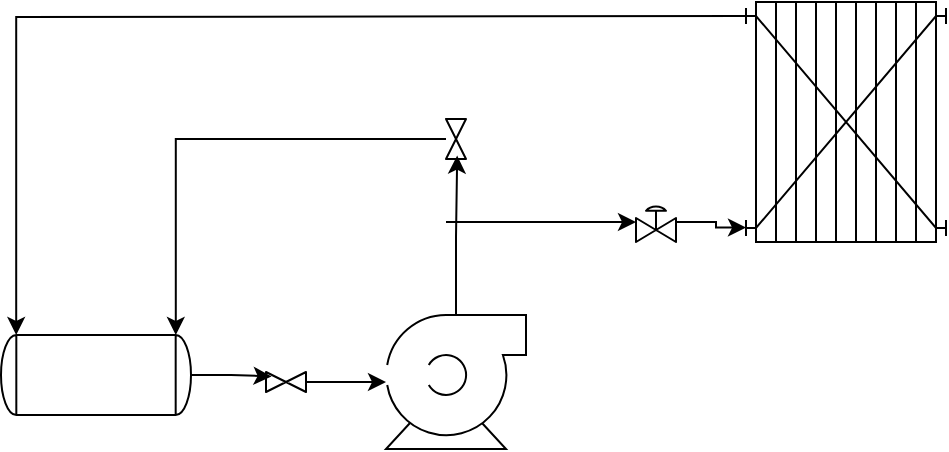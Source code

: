 <mxfile version="23.1.5" type="github">
  <diagram name="Page-1" id="55slGVnWkIRkAtyEGwrG">
    <mxGraphModel dx="1050" dy="522" grid="1" gridSize="10" guides="1" tooltips="1" connect="1" arrows="1" fold="1" page="1" pageScale="1" pageWidth="850" pageHeight="1100" math="0" shadow="0">
      <root>
        <mxCell id="0" />
        <mxCell id="1" parent="0" />
        <mxCell id="x8eyKuJa9VGyMywJPDEX-1" value="" style="shape=mxgraph.pid.pumps.centrifugal_pump_1;html=1;pointerEvents=1;align=center;verticalLabelPosition=bottom;verticalAlign=top;dashed=0;" parent="1" vertex="1">
          <mxGeometry x="300" y="233.5" width="70" height="67" as="geometry" />
        </mxCell>
        <mxCell id="sqtgaxr6njdLFxz3JMaB-10" style="edgeStyle=orthogonalEdgeStyle;rounded=0;orthogonalLoop=1;jettySize=auto;html=1;entryX=0;entryY=0.92;entryDx=0;entryDy=0;entryPerimeter=0;" edge="1" parent="1" target="x8eyKuJa9VGyMywJPDEX-4">
          <mxGeometry relative="1" as="geometry">
            <mxPoint x="460" y="84" as="targetPoint" />
            <mxPoint x="480" y="84" as="sourcePoint" />
          </mxGeometry>
        </mxCell>
        <mxCell id="x8eyKuJa9VGyMywJPDEX-2" value="" style="shape=mxgraph.pid.heat_exchangers.plate_and_frame_heat_exchanger;html=1;pointerEvents=1;align=center;verticalLabelPosition=bottom;verticalAlign=top;dashed=0;" parent="1" vertex="1">
          <mxGeometry x="480" y="77" width="100" height="120" as="geometry" />
        </mxCell>
        <mxCell id="x8eyKuJa9VGyMywJPDEX-4" value="" style="shape=mxgraph.pid.vessels.tank;html=1;pointerEvents=1;align=center;verticalLabelPosition=bottom;verticalAlign=top;dashed=0;rotation=90;" parent="1" vertex="1">
          <mxGeometry x="135" y="216" width="40" height="95" as="geometry" />
        </mxCell>
        <mxCell id="sqtgaxr6njdLFxz3JMaB-11" style="edgeStyle=orthogonalEdgeStyle;rounded=0;orthogonalLoop=1;jettySize=auto;html=1;entryX=0;entryY=0.08;entryDx=0;entryDy=0;entryPerimeter=0;" edge="1" parent="1" source="PKg9w4D5xkavSkbl6z_I-27" target="x8eyKuJa9VGyMywJPDEX-4">
          <mxGeometry relative="1" as="geometry">
            <mxPoint x="335" y="100" as="targetPoint" />
          </mxGeometry>
        </mxCell>
        <mxCell id="PKg9w4D5xkavSkbl6z_I-27" value="" style="verticalLabelPosition=bottom;align=center;html=1;verticalAlign=top;pointerEvents=1;dashed=0;shape=mxgraph.pid2valves.valve;valveType=gate;rotation=90;" parent="1" vertex="1">
          <mxGeometry x="325" y="140.5" width="20" height="10" as="geometry" />
        </mxCell>
        <mxCell id="sqtgaxr6njdLFxz3JMaB-6" style="edgeStyle=orthogonalEdgeStyle;rounded=0;orthogonalLoop=1;jettySize=auto;html=1;" edge="1" parent="1" source="ooHRYJOhzhWagyDogc_s-2" target="x8eyKuJa9VGyMywJPDEX-1">
          <mxGeometry relative="1" as="geometry" />
        </mxCell>
        <mxCell id="ooHRYJOhzhWagyDogc_s-2" value="" style="verticalLabelPosition=bottom;align=center;html=1;verticalAlign=top;pointerEvents=1;dashed=0;shape=mxgraph.pid2valves.valve;valveType=gate;rotation=0;movable=1;resizable=1;rotatable=1;deletable=1;editable=1;locked=0;connectable=1;" parent="1" vertex="1">
          <mxGeometry x="240" y="262" width="20" height="10" as="geometry" />
        </mxCell>
        <mxCell id="sqtgaxr6njdLFxz3JMaB-8" style="edgeStyle=orthogonalEdgeStyle;rounded=0;orthogonalLoop=1;jettySize=auto;html=1;" edge="1" parent="1">
          <mxGeometry relative="1" as="geometry">
            <mxPoint x="425" y="187" as="targetPoint" />
            <mxPoint x="330" y="187" as="sourcePoint" />
          </mxGeometry>
        </mxCell>
        <mxCell id="PKg9w4D5xkavSkbl6z_I-26" value="" style="verticalLabelPosition=bottom;align=center;html=1;verticalAlign=top;pointerEvents=1;dashed=0;shape=mxgraph.pid2valves.valve;valveType=gate;actuator=diaph" parent="1" vertex="1">
          <mxGeometry x="425" y="177" width="20" height="20" as="geometry" />
        </mxCell>
        <mxCell id="sqtgaxr6njdLFxz3JMaB-5" style="edgeStyle=orthogonalEdgeStyle;rounded=0;orthogonalLoop=1;jettySize=auto;html=1;entryX=0.14;entryY=0.22;entryDx=0;entryDy=0;entryPerimeter=0;" edge="1" parent="1" source="x8eyKuJa9VGyMywJPDEX-4" target="ooHRYJOhzhWagyDogc_s-2">
          <mxGeometry relative="1" as="geometry" />
        </mxCell>
        <mxCell id="sqtgaxr6njdLFxz3JMaB-7" style="edgeStyle=orthogonalEdgeStyle;rounded=0;orthogonalLoop=1;jettySize=auto;html=1;entryX=0.915;entryY=0.44;entryDx=0;entryDy=0;entryPerimeter=0;" edge="1" parent="1" source="x8eyKuJa9VGyMywJPDEX-1" target="PKg9w4D5xkavSkbl6z_I-27">
          <mxGeometry relative="1" as="geometry" />
        </mxCell>
        <mxCell id="sqtgaxr6njdLFxz3JMaB-9" style="edgeStyle=orthogonalEdgeStyle;rounded=0;orthogonalLoop=1;jettySize=auto;html=1;entryX=0;entryY=0.94;entryDx=0;entryDy=0;entryPerimeter=0;" edge="1" parent="1" source="PKg9w4D5xkavSkbl6z_I-26" target="x8eyKuJa9VGyMywJPDEX-2">
          <mxGeometry relative="1" as="geometry" />
        </mxCell>
      </root>
    </mxGraphModel>
  </diagram>
</mxfile>
